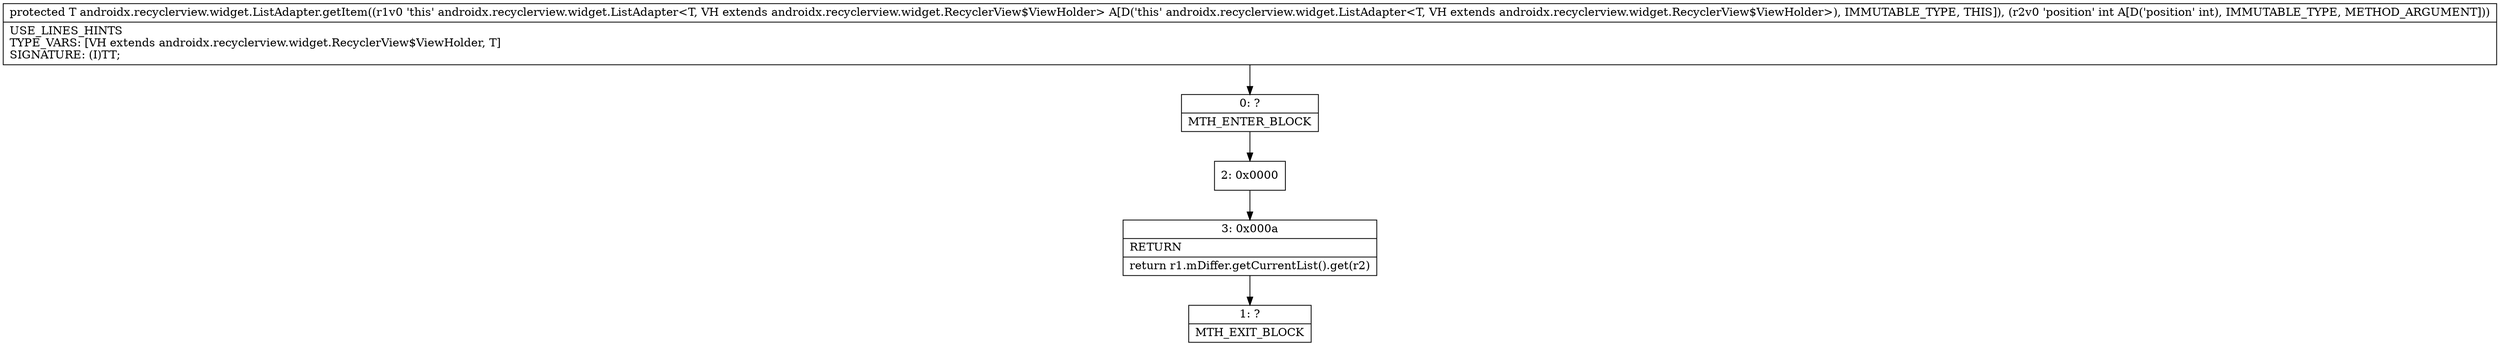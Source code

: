 digraph "CFG forandroidx.recyclerview.widget.ListAdapter.getItem(I)Ljava\/lang\/Object;" {
Node_0 [shape=record,label="{0\:\ ?|MTH_ENTER_BLOCK\l}"];
Node_2 [shape=record,label="{2\:\ 0x0000}"];
Node_3 [shape=record,label="{3\:\ 0x000a|RETURN\l|return r1.mDiffer.getCurrentList().get(r2)\l}"];
Node_1 [shape=record,label="{1\:\ ?|MTH_EXIT_BLOCK\l}"];
MethodNode[shape=record,label="{protected T androidx.recyclerview.widget.ListAdapter.getItem((r1v0 'this' androidx.recyclerview.widget.ListAdapter\<T, VH extends androidx.recyclerview.widget.RecyclerView$ViewHolder\> A[D('this' androidx.recyclerview.widget.ListAdapter\<T, VH extends androidx.recyclerview.widget.RecyclerView$ViewHolder\>), IMMUTABLE_TYPE, THIS]), (r2v0 'position' int A[D('position' int), IMMUTABLE_TYPE, METHOD_ARGUMENT]))  | USE_LINES_HINTS\lTYPE_VARS: [VH extends androidx.recyclerview.widget.RecyclerView$ViewHolder, T]\lSIGNATURE: (I)TT;\l}"];
MethodNode -> Node_0;Node_0 -> Node_2;
Node_2 -> Node_3;
Node_3 -> Node_1;
}

